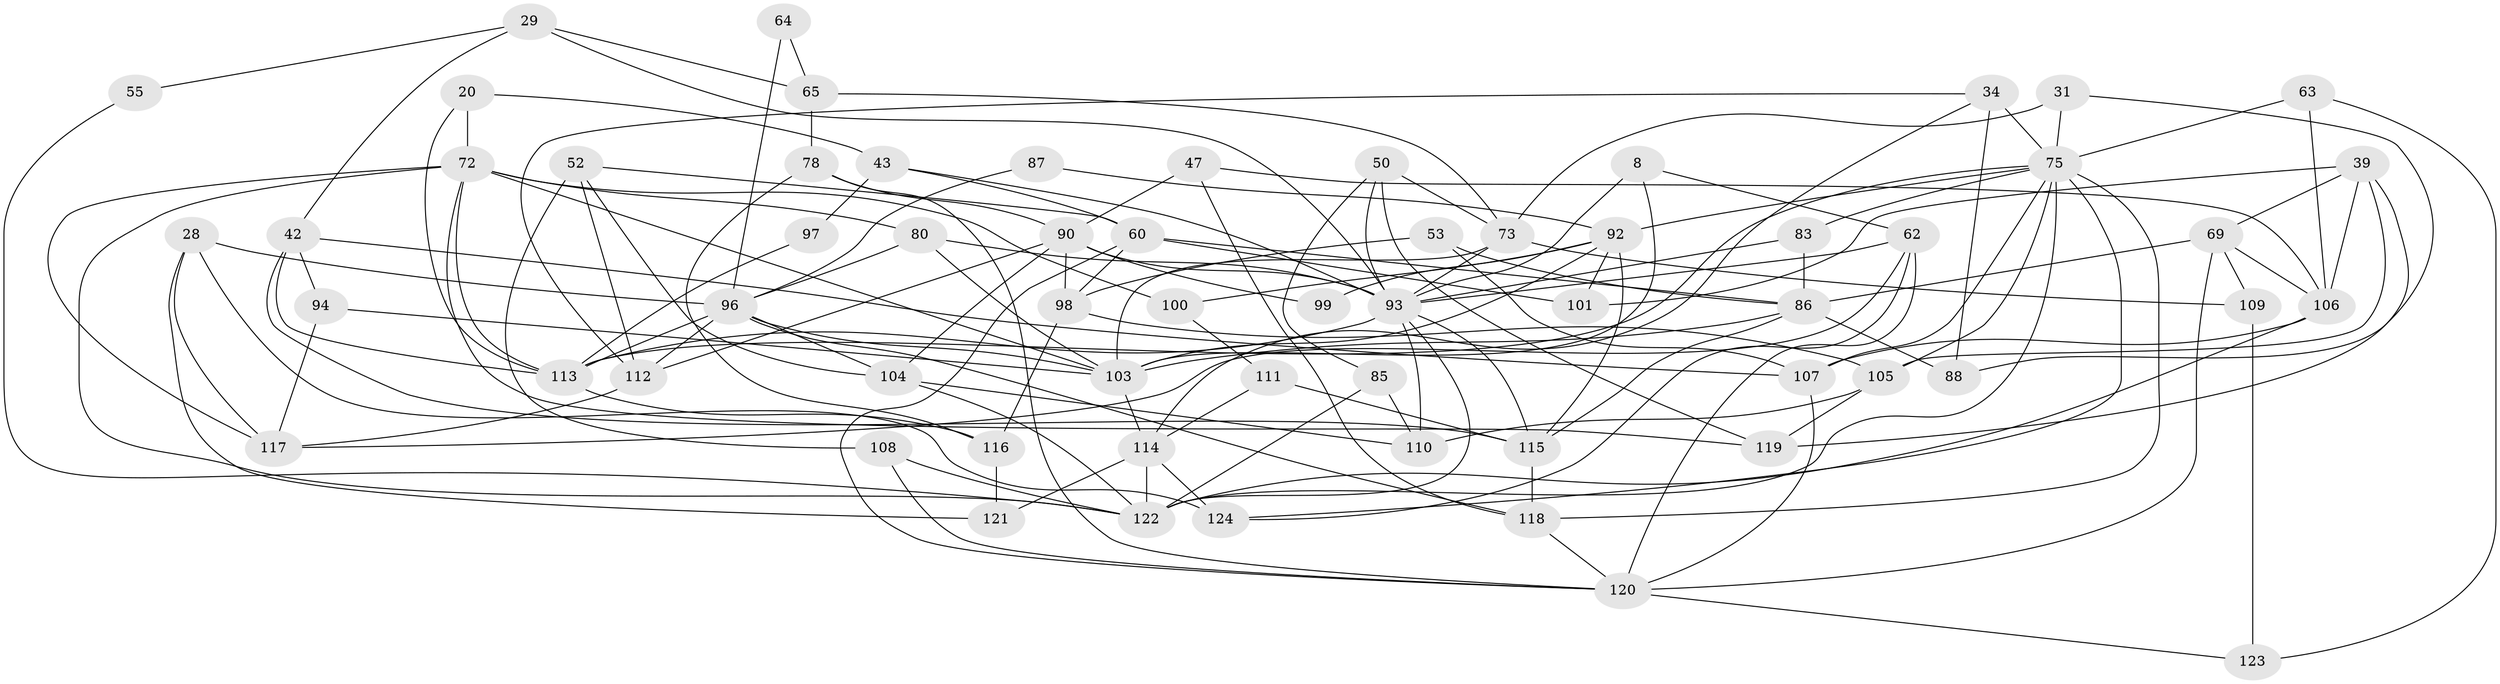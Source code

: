 // original degree distribution, {3: 0.27419354838709675, 5: 0.1935483870967742, 6: 0.11290322580645161, 2: 0.12096774193548387, 4: 0.2661290322580645, 7: 0.03225806451612903}
// Generated by graph-tools (version 1.1) at 2025/50/03/09/25 04:50:36]
// undirected, 62 vertices, 147 edges
graph export_dot {
graph [start="1"]
  node [color=gray90,style=filled];
  8 [super="+7"];
  20;
  28;
  29;
  31;
  34 [super="+1"];
  39;
  42 [super="+33"];
  43;
  47;
  50;
  52;
  53;
  55;
  60 [super="+23"];
  62;
  63 [super="+30"];
  64;
  65;
  69 [super="+11"];
  72 [super="+57"];
  73 [super="+66+59"];
  75 [super="+58+51"];
  78;
  80 [super="+27"];
  83;
  85;
  86 [super="+70"];
  87;
  88;
  90 [super="+12"];
  92 [super="+74"];
  93 [super="+13+4+41+91"];
  94;
  96 [super="+67+3"];
  97 [super="+36"];
  98;
  99;
  100 [super="+49"];
  101 [super="+77"];
  103 [super="+15+79"];
  104 [super="+16+35"];
  105;
  106 [super="+84+76"];
  107 [super="+48+95"];
  108 [super="+40"];
  109;
  110;
  111;
  112 [super="+61"];
  113 [super="+82+102"];
  114;
  115 [super="+71+46"];
  116;
  117 [super="+44+38"];
  118 [super="+24"];
  119 [super="+45"];
  120 [super="+89"];
  121;
  122 [super="+81+56"];
  123;
  124 [super="+6"];
  8 -- 93 [weight=2];
  8 -- 62;
  8 -- 103;
  20 -- 43;
  20 -- 113;
  20 -- 72;
  28 -- 124 [weight=2];
  28 -- 96 [weight=2];
  28 -- 121;
  28 -- 117 [weight=2];
  29 -- 42;
  29 -- 55;
  29 -- 65;
  29 -- 93;
  31 -- 73;
  31 -- 88;
  31 -- 75;
  34 -- 114;
  34 -- 112;
  34 -- 88;
  34 -- 75 [weight=2];
  39 -- 105;
  39 -- 69 [weight=2];
  39 -- 101;
  39 -- 119;
  39 -- 106;
  42 -- 113 [weight=2];
  42 -- 94;
  42 -- 107;
  42 -- 115;
  43 -- 60;
  43 -- 97 [weight=2];
  43 -- 93;
  47 -- 118;
  47 -- 106;
  47 -- 90;
  50 -- 85;
  50 -- 73 [weight=2];
  50 -- 119;
  50 -- 93;
  52 -- 112 [weight=2];
  52 -- 108;
  52 -- 60;
  52 -- 104;
  53 -- 86;
  53 -- 98;
  53 -- 107;
  55 -- 122;
  60 -- 86;
  60 -- 98;
  60 -- 101;
  60 -- 120 [weight=2];
  62 -- 124;
  62 -- 117 [weight=2];
  62 -- 120;
  62 -- 93;
  63 -- 123;
  63 -- 106 [weight=3];
  63 -- 75;
  64 -- 96;
  64 -- 65;
  65 -- 78;
  65 -- 73;
  69 -- 106;
  69 -- 86;
  69 -- 109;
  69 -- 120;
  72 -- 100 [weight=2];
  72 -- 122;
  72 -- 113;
  72 -- 80 [weight=2];
  72 -- 117;
  72 -- 103 [weight=2];
  72 -- 119;
  73 -- 103 [weight=2];
  73 -- 109;
  73 -- 93;
  75 -- 124;
  75 -- 92;
  75 -- 113;
  75 -- 107 [weight=2];
  75 -- 83;
  75 -- 105;
  75 -- 118;
  75 -- 122;
  78 -- 90;
  78 -- 116;
  78 -- 120;
  80 -- 96;
  80 -- 93;
  80 -- 103;
  83 -- 93;
  83 -- 86;
  85 -- 110;
  85 -- 122;
  86 -- 115 [weight=2];
  86 -- 103;
  86 -- 88;
  87 -- 96;
  87 -- 92;
  90 -- 112;
  90 -- 99;
  90 -- 93 [weight=2];
  90 -- 98;
  90 -- 104;
  92 -- 100;
  92 -- 99;
  92 -- 103 [weight=2];
  92 -- 115;
  92 -- 101;
  93 -- 110;
  93 -- 115 [weight=3];
  93 -- 113 [weight=3];
  93 -- 122;
  94 -- 117;
  94 -- 103 [weight=2];
  96 -- 112;
  96 -- 104;
  96 -- 113 [weight=3];
  96 -- 118;
  96 -- 103;
  97 -- 113;
  98 -- 105;
  98 -- 116;
  100 -- 111;
  103 -- 114;
  104 -- 110;
  104 -- 122;
  105 -- 110;
  105 -- 119;
  106 -- 107 [weight=3];
  106 -- 122 [weight=2];
  107 -- 120 [weight=3];
  108 -- 120 [weight=2];
  108 -- 122;
  109 -- 123;
  111 -- 114;
  111 -- 115;
  112 -- 117;
  113 -- 116;
  114 -- 121;
  114 -- 124;
  114 -- 122;
  115 -- 118;
  116 -- 121;
  118 -- 120;
  120 -- 123;
}
